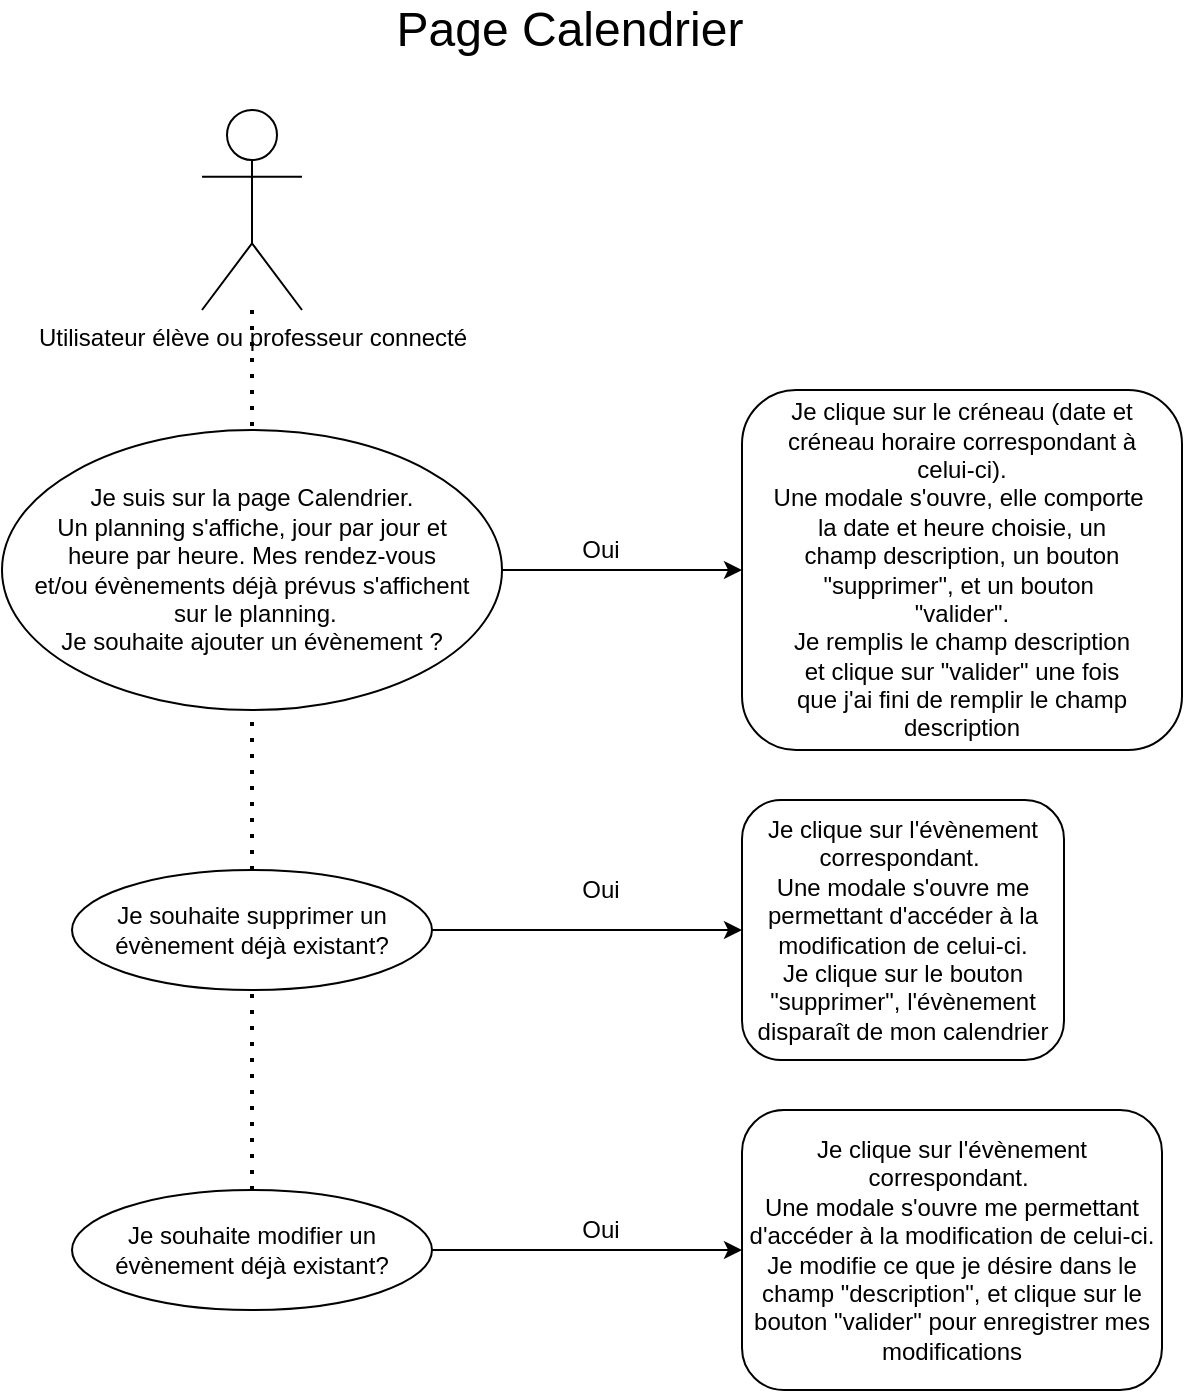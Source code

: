 <mxfile version="14.9.2" type="github">
  <diagram id="5Z5JzxMSsKsXI2cYnJ4Y" name="Page-1">
    <mxGraphModel dx="1422" dy="705" grid="1" gridSize="10" guides="1" tooltips="1" connect="1" arrows="1" fold="1" page="1" pageScale="1" pageWidth="827" pageHeight="1169" math="0" shadow="0">
      <root>
        <mxCell id="0" />
        <mxCell id="1" parent="0" />
        <mxCell id="QAn0JbYxKeHzxPDdwP5g-1" value="&lt;font style=&quot;font-size: 24px&quot;&gt;Page Calendrier&lt;/font&gt;" style="text;html=1;strokeColor=none;fillColor=none;align=center;verticalAlign=middle;whiteSpace=wrap;rounded=0;" vertex="1" parent="1">
          <mxGeometry x="319" y="60" width="190" height="20" as="geometry" />
        </mxCell>
        <mxCell id="QAn0JbYxKeHzxPDdwP5g-2" value="Utilisateur élève ou professeur connecté" style="shape=umlActor;verticalLabelPosition=bottom;verticalAlign=top;html=1;outlineConnect=0;" vertex="1" parent="1">
          <mxGeometry x="230" y="110" width="50" height="100" as="geometry" />
        </mxCell>
        <mxCell id="QAn0JbYxKeHzxPDdwP5g-7" style="edgeStyle=orthogonalEdgeStyle;rounded=0;orthogonalLoop=1;jettySize=auto;html=1;exitX=1;exitY=0.5;exitDx=0;exitDy=0;" edge="1" parent="1" source="QAn0JbYxKeHzxPDdwP5g-3" target="QAn0JbYxKeHzxPDdwP5g-6">
          <mxGeometry relative="1" as="geometry" />
        </mxCell>
        <mxCell id="QAn0JbYxKeHzxPDdwP5g-3" value="Je suis sur la page Calendrier.&lt;br&gt;Un planning s&#39;affiche, jour par jour et &lt;br&gt;heure par heure. Mes rendez-vous&lt;br&gt;et/ou évènements déjà prévus s&#39;affichent&lt;br&gt;&amp;nbsp;sur le planning.&lt;br&gt;Je souhaite ajouter un évènement ?" style="ellipse;whiteSpace=wrap;html=1;" vertex="1" parent="1">
          <mxGeometry x="130" y="270" width="250" height="140" as="geometry" />
        </mxCell>
        <mxCell id="QAn0JbYxKeHzxPDdwP5g-4" value="" style="endArrow=none;dashed=1;html=1;dashPattern=1 3;strokeWidth=2;entryX=0.5;entryY=0;entryDx=0;entryDy=0;" edge="1" parent="1" source="QAn0JbYxKeHzxPDdwP5g-2" target="QAn0JbYxKeHzxPDdwP5g-3">
          <mxGeometry width="50" height="50" relative="1" as="geometry">
            <mxPoint x="390" y="300" as="sourcePoint" />
            <mxPoint x="440" y="250" as="targetPoint" />
          </mxGeometry>
        </mxCell>
        <mxCell id="QAn0JbYxKeHzxPDdwP5g-6" value="&lt;span&gt;Je clique sur le créneau (date et&lt;/span&gt;&lt;br&gt;&lt;span&gt;créneau horaire correspondant à&lt;/span&gt;&lt;br&gt;&lt;span&gt;celui-ci).&lt;/span&gt;&lt;br&gt;&lt;span&gt;Une modale s&#39;ouvre, elle comporte&amp;nbsp;&lt;/span&gt;&lt;br&gt;&lt;span&gt;la date et heure choisie, un&lt;/span&gt;&lt;br&gt;&lt;span&gt;champ description, un bouton&lt;/span&gt;&lt;br&gt;&lt;span&gt;&quot;supprimer&quot;, et un bouton&amp;nbsp;&lt;/span&gt;&lt;br&gt;&lt;span&gt;&quot;valider&quot;.&lt;br&gt;Je remplis le champ description&lt;br&gt;et clique sur &quot;valider&quot; une fois&lt;br&gt;que j&#39;ai fini de remplir le champ description&lt;br&gt;&lt;/span&gt;" style="rounded=1;whiteSpace=wrap;html=1;" vertex="1" parent="1">
          <mxGeometry x="500" y="250" width="220" height="180" as="geometry" />
        </mxCell>
        <mxCell id="QAn0JbYxKeHzxPDdwP5g-8" value="Oui" style="text;html=1;align=center;verticalAlign=middle;resizable=0;points=[];autosize=1;strokeColor=none;" vertex="1" parent="1">
          <mxGeometry x="414" y="320" width="30" height="20" as="geometry" />
        </mxCell>
        <mxCell id="QAn0JbYxKeHzxPDdwP5g-9" value="" style="endArrow=none;dashed=1;html=1;dashPattern=1 3;strokeWidth=2;entryX=0.5;entryY=1;entryDx=0;entryDy=0;exitX=0.5;exitY=0;exitDx=0;exitDy=0;" edge="1" parent="1" source="QAn0JbYxKeHzxPDdwP5g-10" target="QAn0JbYxKeHzxPDdwP5g-3">
          <mxGeometry width="50" height="50" relative="1" as="geometry">
            <mxPoint x="414" y="490" as="sourcePoint" />
            <mxPoint x="440" y="440" as="targetPoint" />
          </mxGeometry>
        </mxCell>
        <mxCell id="QAn0JbYxKeHzxPDdwP5g-12" style="edgeStyle=orthogonalEdgeStyle;rounded=0;orthogonalLoop=1;jettySize=auto;html=1;entryX=0;entryY=0.5;entryDx=0;entryDy=0;" edge="1" parent="1" source="QAn0JbYxKeHzxPDdwP5g-10" target="QAn0JbYxKeHzxPDdwP5g-11">
          <mxGeometry relative="1" as="geometry" />
        </mxCell>
        <mxCell id="QAn0JbYxKeHzxPDdwP5g-10" value="Je souhaite supprimer un évènement déjà existant?" style="ellipse;whiteSpace=wrap;html=1;" vertex="1" parent="1">
          <mxGeometry x="165" y="490" width="180" height="60" as="geometry" />
        </mxCell>
        <mxCell id="QAn0JbYxKeHzxPDdwP5g-11" value="Je clique sur l&#39;évènement correspondant.&amp;nbsp;&lt;br&gt;Une modale s&#39;ouvre me permettant d&#39;accéder à la modification de celui-ci.&lt;br&gt;Je clique sur le bouton &quot;supprimer&quot;, l&#39;évènement disparaît de mon calendrier" style="rounded=1;whiteSpace=wrap;html=1;" vertex="1" parent="1">
          <mxGeometry x="500" y="455" width="161" height="130" as="geometry" />
        </mxCell>
        <mxCell id="QAn0JbYxKeHzxPDdwP5g-13" value="Oui" style="text;html=1;align=center;verticalAlign=middle;resizable=0;points=[];autosize=1;strokeColor=none;" vertex="1" parent="1">
          <mxGeometry x="414" y="490" width="30" height="20" as="geometry" />
        </mxCell>
        <mxCell id="QAn0JbYxKeHzxPDdwP5g-18" style="edgeStyle=orthogonalEdgeStyle;rounded=0;orthogonalLoop=1;jettySize=auto;html=1;entryX=0;entryY=0.5;entryDx=0;entryDy=0;" edge="1" parent="1" source="QAn0JbYxKeHzxPDdwP5g-14" target="QAn0JbYxKeHzxPDdwP5g-16">
          <mxGeometry relative="1" as="geometry" />
        </mxCell>
        <mxCell id="QAn0JbYxKeHzxPDdwP5g-14" value="Je souhaite modifier un évènement déjà existant?" style="ellipse;whiteSpace=wrap;html=1;" vertex="1" parent="1">
          <mxGeometry x="165" y="650" width="180" height="60" as="geometry" />
        </mxCell>
        <mxCell id="QAn0JbYxKeHzxPDdwP5g-15" value="" style="endArrow=none;dashed=1;html=1;dashPattern=1 3;strokeWidth=2;entryX=0.5;entryY=1;entryDx=0;entryDy=0;exitX=0.5;exitY=0;exitDx=0;exitDy=0;" edge="1" parent="1" source="QAn0JbYxKeHzxPDdwP5g-14" target="QAn0JbYxKeHzxPDdwP5g-10">
          <mxGeometry width="50" height="50" relative="1" as="geometry">
            <mxPoint x="390" y="630" as="sourcePoint" />
            <mxPoint x="440" y="580" as="targetPoint" />
          </mxGeometry>
        </mxCell>
        <mxCell id="QAn0JbYxKeHzxPDdwP5g-16" value="Je clique sur l&#39;évènement correspondant.&amp;nbsp;&lt;br&gt;Une modale s&#39;ouvre me permettant d&#39;accéder à la modification de celui-ci.&lt;br&gt;Je modifie ce que je désire dans le champ &quot;description&quot;, et clique sur le bouton &quot;valider&quot; pour enregistrer mes modifications" style="rounded=1;whiteSpace=wrap;html=1;" vertex="1" parent="1">
          <mxGeometry x="500" y="610" width="210" height="140" as="geometry" />
        </mxCell>
        <mxCell id="QAn0JbYxKeHzxPDdwP5g-19" value="Oui" style="text;html=1;align=center;verticalAlign=middle;resizable=0;points=[];autosize=1;strokeColor=none;" vertex="1" parent="1">
          <mxGeometry x="414" y="660" width="30" height="20" as="geometry" />
        </mxCell>
      </root>
    </mxGraphModel>
  </diagram>
</mxfile>
